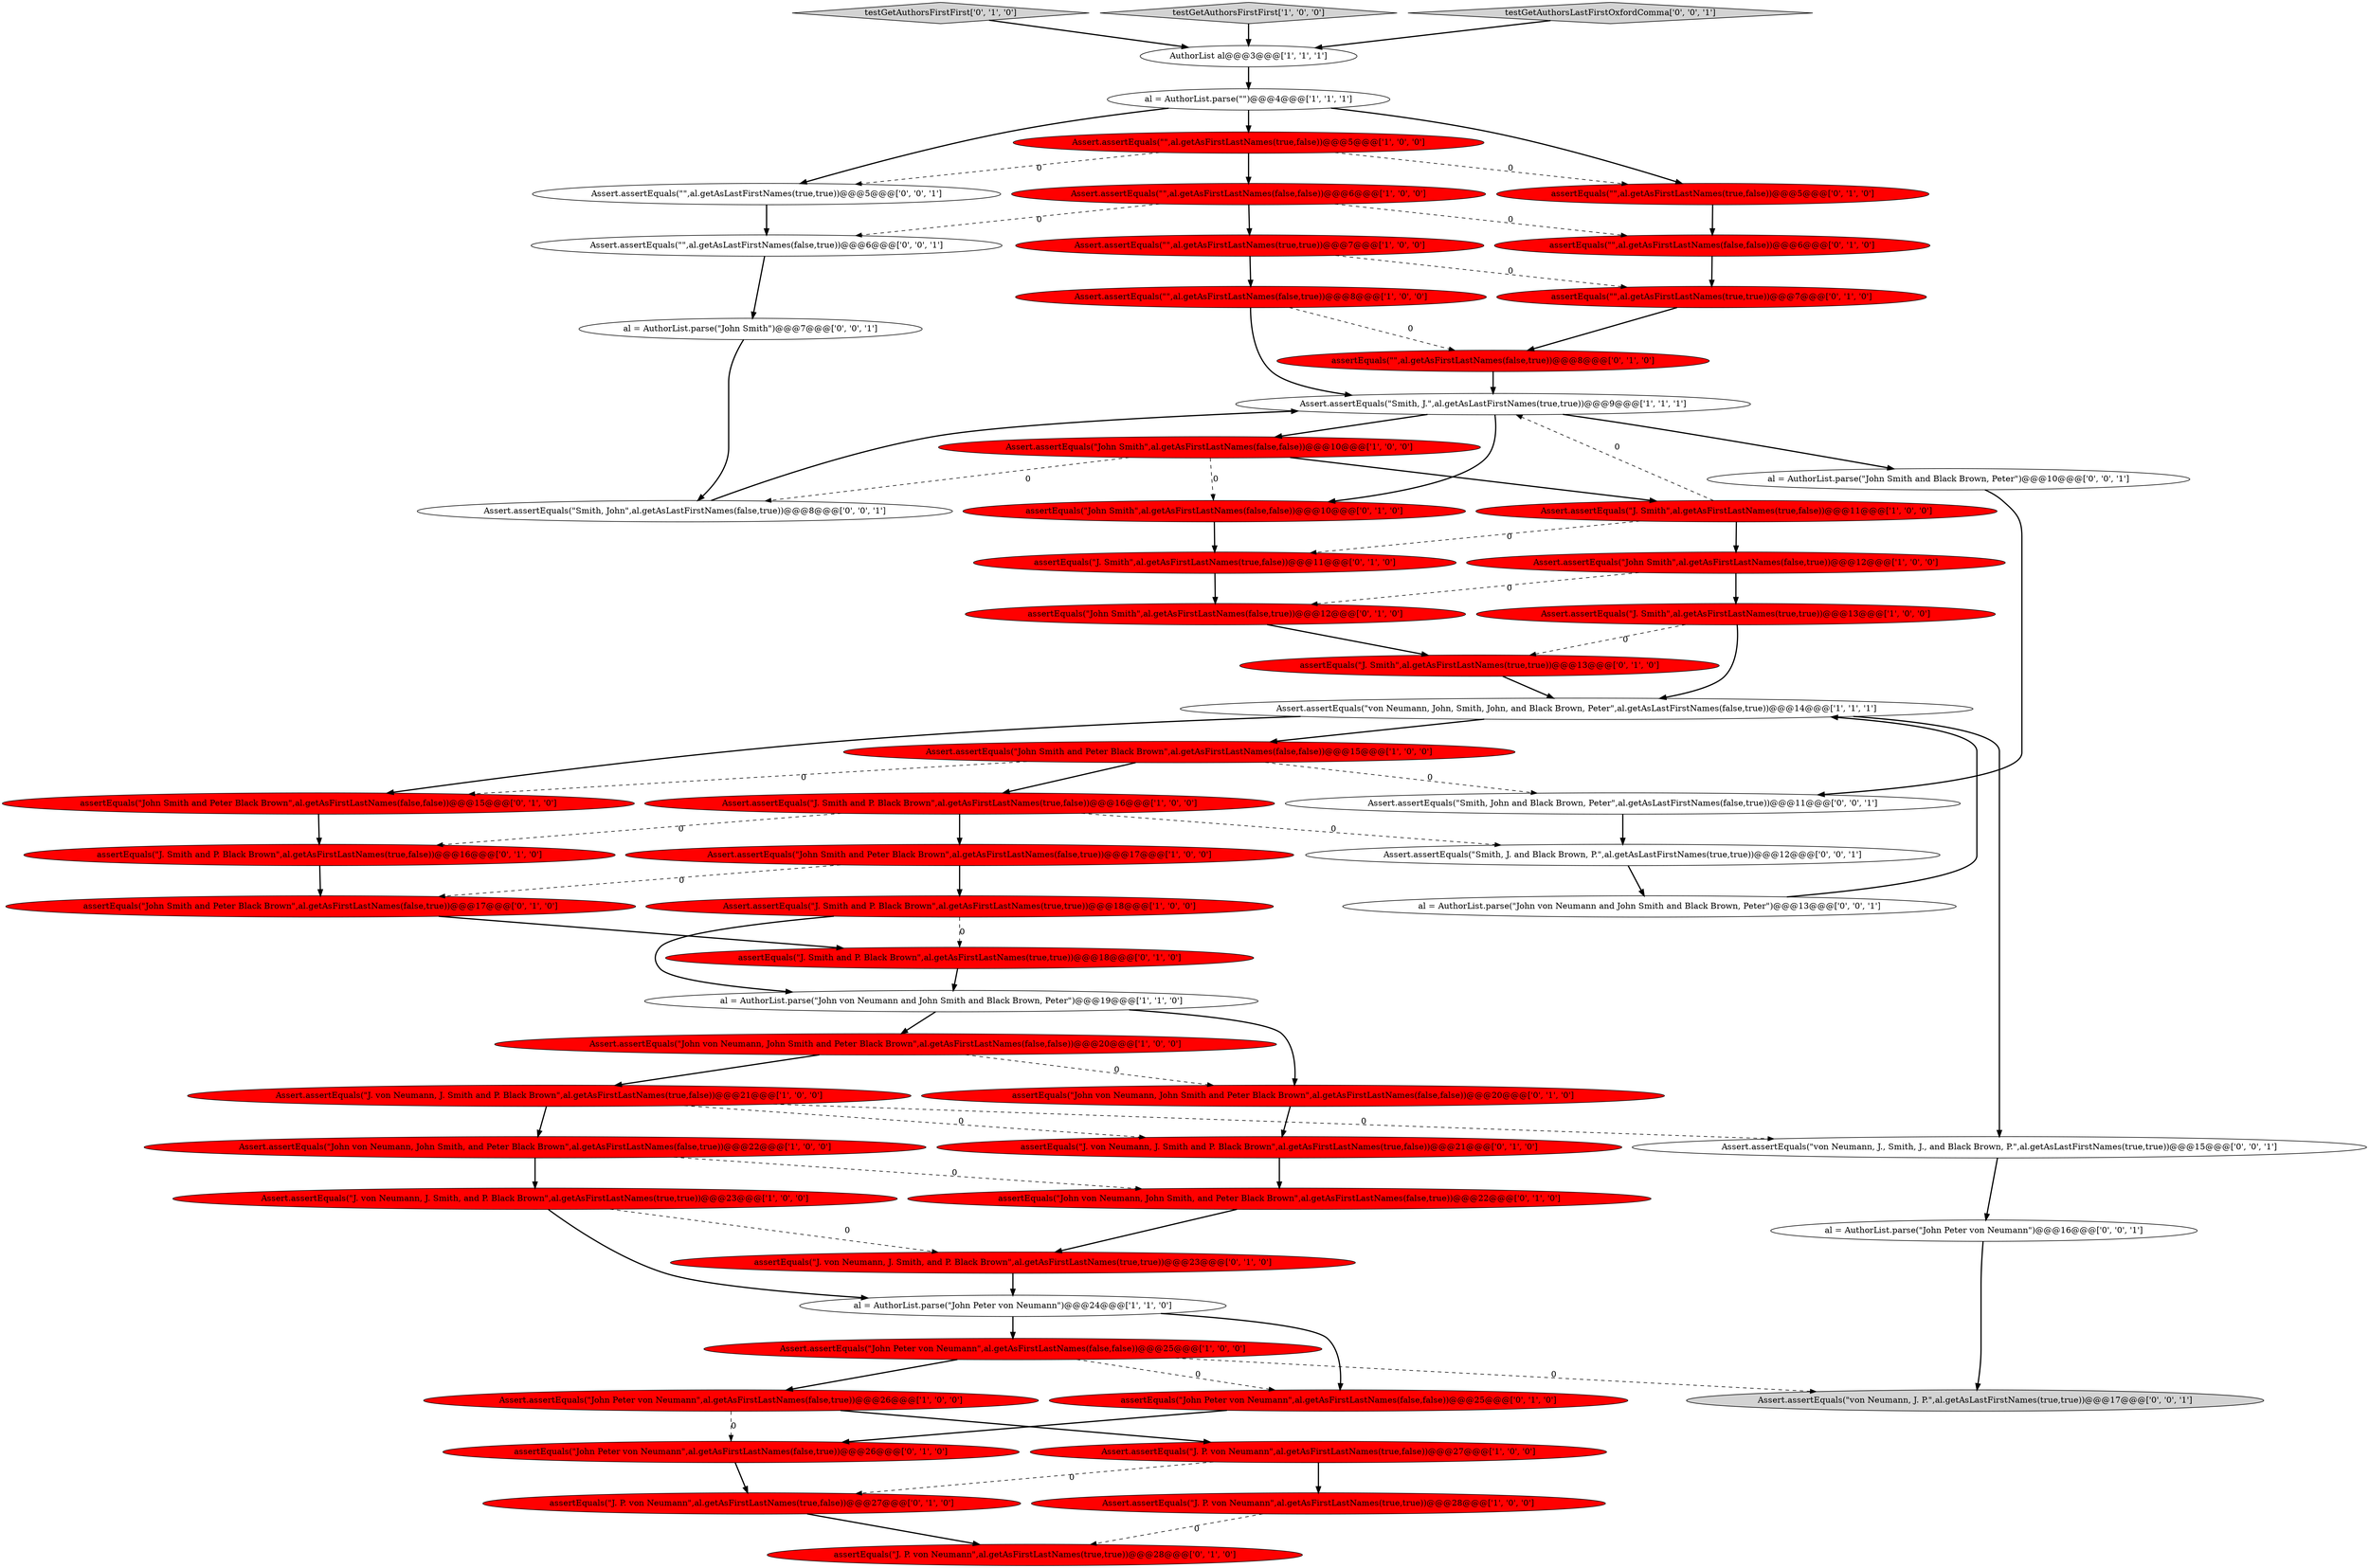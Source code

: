 digraph {
39 [style = filled, label = "assertEquals(\"\",al.getAsFirstLastNames(false,true))@@@8@@@['0', '1', '0']", fillcolor = red, shape = ellipse image = "AAA1AAABBB2BBB"];
6 [style = filled, label = "Assert.assertEquals(\"John Peter von Neumann\",al.getAsFirstLastNames(false,false))@@@25@@@['1', '0', '0']", fillcolor = red, shape = ellipse image = "AAA1AAABBB1BBB"];
13 [style = filled, label = "al = AuthorList.parse(\"\")@@@4@@@['1', '1', '1']", fillcolor = white, shape = ellipse image = "AAA0AAABBB1BBB"];
45 [style = filled, label = "assertEquals(\"John von Neumann, John Smith, and Peter Black Brown\",al.getAsFirstLastNames(false,true))@@@22@@@['0', '1', '0']", fillcolor = red, shape = ellipse image = "AAA1AAABBB2BBB"];
30 [style = filled, label = "assertEquals(\"John Peter von Neumann\",al.getAsFirstLastNames(false,false))@@@25@@@['0', '1', '0']", fillcolor = red, shape = ellipse image = "AAA1AAABBB2BBB"];
21 [style = filled, label = "Assert.assertEquals(\"\",al.getAsFirstLastNames(false,true))@@@8@@@['1', '0', '0']", fillcolor = red, shape = ellipse image = "AAA1AAABBB1BBB"];
37 [style = filled, label = "assertEquals(\"J. Smith\",al.getAsFirstLastNames(true,true))@@@13@@@['0', '1', '0']", fillcolor = red, shape = ellipse image = "AAA1AAABBB2BBB"];
10 [style = filled, label = "Assert.assertEquals(\"J. Smith\",al.getAsFirstLastNames(true,true))@@@13@@@['1', '0', '0']", fillcolor = red, shape = ellipse image = "AAA1AAABBB1BBB"];
11 [style = filled, label = "Assert.assertEquals(\"John von Neumann, John Smith, and Peter Black Brown\",al.getAsFirstLastNames(false,true))@@@22@@@['1', '0', '0']", fillcolor = red, shape = ellipse image = "AAA1AAABBB1BBB"];
4 [style = filled, label = "Assert.assertEquals(\"John Smith and Peter Black Brown\",al.getAsFirstLastNames(false,false))@@@15@@@['1', '0', '0']", fillcolor = red, shape = ellipse image = "AAA1AAABBB1BBB"];
35 [style = filled, label = "assertEquals(\"John Smith and Peter Black Brown\",al.getAsFirstLastNames(false,false))@@@15@@@['0', '1', '0']", fillcolor = red, shape = ellipse image = "AAA1AAABBB2BBB"];
41 [style = filled, label = "assertEquals(\"John von Neumann, John Smith and Peter Black Brown\",al.getAsFirstLastNames(false,false))@@@20@@@['0', '1', '0']", fillcolor = red, shape = ellipse image = "AAA1AAABBB2BBB"];
1 [style = filled, label = "Assert.assertEquals(\"J. Smith and P. Black Brown\",al.getAsFirstLastNames(true,false))@@@16@@@['1', '0', '0']", fillcolor = red, shape = ellipse image = "AAA1AAABBB1BBB"];
9 [style = filled, label = "Assert.assertEquals(\"J. von Neumann, J. Smith and P. Black Brown\",al.getAsFirstLastNames(true,false))@@@21@@@['1', '0', '0']", fillcolor = red, shape = ellipse image = "AAA1AAABBB1BBB"];
33 [style = filled, label = "assertEquals(\"John Smith and Peter Black Brown\",al.getAsFirstLastNames(false,true))@@@17@@@['0', '1', '0']", fillcolor = red, shape = ellipse image = "AAA1AAABBB2BBB"];
43 [style = filled, label = "assertEquals(\"J. Smith\",al.getAsFirstLastNames(true,false))@@@11@@@['0', '1', '0']", fillcolor = red, shape = ellipse image = "AAA1AAABBB2BBB"];
5 [style = filled, label = "Assert.assertEquals(\"J. Smith and P. Black Brown\",al.getAsFirstLastNames(true,true))@@@18@@@['1', '0', '0']", fillcolor = red, shape = ellipse image = "AAA1AAABBB1BBB"];
26 [style = filled, label = "AuthorList al@@@3@@@['1', '1', '1']", fillcolor = white, shape = ellipse image = "AAA0AAABBB1BBB"];
46 [style = filled, label = "assertEquals(\"J. P. von Neumann\",al.getAsFirstLastNames(true,true))@@@28@@@['0', '1', '0']", fillcolor = red, shape = ellipse image = "AAA1AAABBB2BBB"];
51 [style = filled, label = "al = AuthorList.parse(\"John Peter von Neumann\")@@@16@@@['0', '0', '1']", fillcolor = white, shape = ellipse image = "AAA0AAABBB3BBB"];
47 [style = filled, label = "assertEquals(\"\",al.getAsFirstLastNames(true,true))@@@7@@@['0', '1', '0']", fillcolor = red, shape = ellipse image = "AAA1AAABBB2BBB"];
31 [style = filled, label = "testGetAuthorsFirstFirst['0', '1', '0']", fillcolor = lightgray, shape = diamond image = "AAA0AAABBB2BBB"];
32 [style = filled, label = "assertEquals(\"John Smith\",al.getAsFirstLastNames(false,false))@@@10@@@['0', '1', '0']", fillcolor = red, shape = ellipse image = "AAA1AAABBB2BBB"];
0 [style = filled, label = "Assert.assertEquals(\"\",al.getAsFirstLastNames(true,false))@@@5@@@['1', '0', '0']", fillcolor = red, shape = ellipse image = "AAA1AAABBB1BBB"];
22 [style = filled, label = "Assert.assertEquals(\"\",al.getAsFirstLastNames(true,true))@@@7@@@['1', '0', '0']", fillcolor = red, shape = ellipse image = "AAA1AAABBB1BBB"];
50 [style = filled, label = "Assert.assertEquals(\"von Neumann, J., Smith, J., and Black Brown, P.\",al.getAsLastFirstNames(true,true))@@@15@@@['0', '0', '1']", fillcolor = white, shape = ellipse image = "AAA0AAABBB3BBB"];
42 [style = filled, label = "assertEquals(\"J. Smith and P. Black Brown\",al.getAsFirstLastNames(true,false))@@@16@@@['0', '1', '0']", fillcolor = red, shape = ellipse image = "AAA1AAABBB2BBB"];
55 [style = filled, label = "al = AuthorList.parse(\"John Smith\")@@@7@@@['0', '0', '1']", fillcolor = white, shape = ellipse image = "AAA0AAABBB3BBB"];
34 [style = filled, label = "assertEquals(\"J. von Neumann, J. Smith, and P. Black Brown\",al.getAsFirstLastNames(true,true))@@@23@@@['0', '1', '0']", fillcolor = red, shape = ellipse image = "AAA1AAABBB2BBB"];
48 [style = filled, label = "Assert.assertEquals(\"Smith, John and Black Brown, Peter\",al.getAsLastFirstNames(false,true))@@@11@@@['0', '0', '1']", fillcolor = white, shape = ellipse image = "AAA0AAABBB3BBB"];
15 [style = filled, label = "Assert.assertEquals(\"John Peter von Neumann\",al.getAsFirstLastNames(false,true))@@@26@@@['1', '0', '0']", fillcolor = red, shape = ellipse image = "AAA1AAABBB1BBB"];
49 [style = filled, label = "al = AuthorList.parse(\"John Smith and Black Brown, Peter\")@@@10@@@['0', '0', '1']", fillcolor = white, shape = ellipse image = "AAA0AAABBB3BBB"];
58 [style = filled, label = "Assert.assertEquals(\"Smith, John\",al.getAsLastFirstNames(false,true))@@@8@@@['0', '0', '1']", fillcolor = white, shape = ellipse image = "AAA0AAABBB3BBB"];
54 [style = filled, label = "al = AuthorList.parse(\"John von Neumann and John Smith and Black Brown, Peter\")@@@13@@@['0', '0', '1']", fillcolor = white, shape = ellipse image = "AAA0AAABBB3BBB"];
56 [style = filled, label = "Assert.assertEquals(\"\",al.getAsLastFirstNames(true,true))@@@5@@@['0', '0', '1']", fillcolor = white, shape = ellipse image = "AAA0AAABBB3BBB"];
36 [style = filled, label = "assertEquals(\"J. von Neumann, J. Smith and P. Black Brown\",al.getAsFirstLastNames(true,false))@@@21@@@['0', '1', '0']", fillcolor = red, shape = ellipse image = "AAA1AAABBB2BBB"];
27 [style = filled, label = "assertEquals(\"\",al.getAsFirstLastNames(false,false))@@@6@@@['0', '1', '0']", fillcolor = red, shape = ellipse image = "AAA1AAABBB2BBB"];
40 [style = filled, label = "assertEquals(\"John Peter von Neumann\",al.getAsFirstLastNames(false,true))@@@26@@@['0', '1', '0']", fillcolor = red, shape = ellipse image = "AAA1AAABBB2BBB"];
19 [style = filled, label = "Assert.assertEquals(\"von Neumann, John, Smith, John, and Black Brown, Peter\",al.getAsLastFirstNames(false,true))@@@14@@@['1', '1', '1']", fillcolor = white, shape = ellipse image = "AAA0AAABBB1BBB"];
16 [style = filled, label = "al = AuthorList.parse(\"John von Neumann and John Smith and Black Brown, Peter\")@@@19@@@['1', '1', '0']", fillcolor = white, shape = ellipse image = "AAA0AAABBB1BBB"];
18 [style = filled, label = "Assert.assertEquals(\"J. P. von Neumann\",al.getAsFirstLastNames(true,true))@@@28@@@['1', '0', '0']", fillcolor = red, shape = ellipse image = "AAA1AAABBB1BBB"];
52 [style = filled, label = "Assert.assertEquals(\"von Neumann, J. P.\",al.getAsLastFirstNames(true,true))@@@17@@@['0', '0', '1']", fillcolor = lightgray, shape = ellipse image = "AAA0AAABBB3BBB"];
7 [style = filled, label = "Assert.assertEquals(\"John Smith\",al.getAsFirstLastNames(false,true))@@@12@@@['1', '0', '0']", fillcolor = red, shape = ellipse image = "AAA1AAABBB1BBB"];
24 [style = filled, label = "al = AuthorList.parse(\"John Peter von Neumann\")@@@24@@@['1', '1', '0']", fillcolor = white, shape = ellipse image = "AAA0AAABBB1BBB"];
12 [style = filled, label = "Assert.assertEquals(\"\",al.getAsFirstLastNames(false,false))@@@6@@@['1', '0', '0']", fillcolor = red, shape = ellipse image = "AAA1AAABBB1BBB"];
20 [style = filled, label = "Assert.assertEquals(\"John Smith and Peter Black Brown\",al.getAsFirstLastNames(false,true))@@@17@@@['1', '0', '0']", fillcolor = red, shape = ellipse image = "AAA1AAABBB1BBB"];
25 [style = filled, label = "Assert.assertEquals(\"J. P. von Neumann\",al.getAsFirstLastNames(true,false))@@@27@@@['1', '0', '0']", fillcolor = red, shape = ellipse image = "AAA1AAABBB1BBB"];
28 [style = filled, label = "assertEquals(\"\",al.getAsFirstLastNames(true,false))@@@5@@@['0', '1', '0']", fillcolor = red, shape = ellipse image = "AAA1AAABBB2BBB"];
44 [style = filled, label = "assertEquals(\"J. P. von Neumann\",al.getAsFirstLastNames(true,false))@@@27@@@['0', '1', '0']", fillcolor = red, shape = ellipse image = "AAA1AAABBB2BBB"];
23 [style = filled, label = "Assert.assertEquals(\"J. von Neumann, J. Smith, and P. Black Brown\",al.getAsFirstLastNames(true,true))@@@23@@@['1', '0', '0']", fillcolor = red, shape = ellipse image = "AAA1AAABBB1BBB"];
29 [style = filled, label = "assertEquals(\"John Smith\",al.getAsFirstLastNames(false,true))@@@12@@@['0', '1', '0']", fillcolor = red, shape = ellipse image = "AAA1AAABBB2BBB"];
8 [style = filled, label = "Assert.assertEquals(\"J. Smith\",al.getAsFirstLastNames(true,false))@@@11@@@['1', '0', '0']", fillcolor = red, shape = ellipse image = "AAA1AAABBB1BBB"];
14 [style = filled, label = "Assert.assertEquals(\"John Smith\",al.getAsFirstLastNames(false,false))@@@10@@@['1', '0', '0']", fillcolor = red, shape = ellipse image = "AAA1AAABBB1BBB"];
53 [style = filled, label = "Assert.assertEquals(\"\",al.getAsLastFirstNames(false,true))@@@6@@@['0', '0', '1']", fillcolor = white, shape = ellipse image = "AAA0AAABBB3BBB"];
3 [style = filled, label = "testGetAuthorsFirstFirst['1', '0', '0']", fillcolor = lightgray, shape = diamond image = "AAA0AAABBB1BBB"];
38 [style = filled, label = "assertEquals(\"J. Smith and P. Black Brown\",al.getAsFirstLastNames(true,true))@@@18@@@['0', '1', '0']", fillcolor = red, shape = ellipse image = "AAA1AAABBB2BBB"];
59 [style = filled, label = "Assert.assertEquals(\"Smith, J. and Black Brown, P.\",al.getAsLastFirstNames(true,true))@@@12@@@['0', '0', '1']", fillcolor = white, shape = ellipse image = "AAA0AAABBB3BBB"];
57 [style = filled, label = "testGetAuthorsLastFirstOxfordComma['0', '0', '1']", fillcolor = lightgray, shape = diamond image = "AAA0AAABBB3BBB"];
17 [style = filled, label = "Assert.assertEquals(\"Smith, J.\",al.getAsLastFirstNames(true,true))@@@9@@@['1', '1', '1']", fillcolor = white, shape = ellipse image = "AAA0AAABBB1BBB"];
2 [style = filled, label = "Assert.assertEquals(\"John von Neumann, John Smith and Peter Black Brown\",al.getAsFirstLastNames(false,false))@@@20@@@['1', '0', '0']", fillcolor = red, shape = ellipse image = "AAA1AAABBB1BBB"];
9->36 [style = dashed, label="0"];
1->42 [style = dashed, label="0"];
9->11 [style = bold, label=""];
15->25 [style = bold, label=""];
10->19 [style = bold, label=""];
1->20 [style = bold, label=""];
49->48 [style = bold, label=""];
18->46 [style = dashed, label="0"];
15->40 [style = dashed, label="0"];
54->19 [style = bold, label=""];
24->30 [style = bold, label=""];
1->59 [style = dashed, label="0"];
16->41 [style = bold, label=""];
58->17 [style = bold, label=""];
44->46 [style = bold, label=""];
34->24 [style = bold, label=""];
17->14 [style = bold, label=""];
14->58 [style = dashed, label="0"];
9->50 [style = dashed, label="0"];
30->40 [style = bold, label=""];
43->29 [style = bold, label=""];
2->41 [style = dashed, label="0"];
56->53 [style = bold, label=""];
12->22 [style = bold, label=""];
59->54 [style = bold, label=""];
23->34 [style = dashed, label="0"];
2->9 [style = bold, label=""];
47->39 [style = bold, label=""];
0->28 [style = dashed, label="0"];
26->13 [style = bold, label=""];
8->43 [style = dashed, label="0"];
12->27 [style = dashed, label="0"];
5->38 [style = dashed, label="0"];
14->8 [style = bold, label=""];
20->33 [style = dashed, label="0"];
27->47 [style = bold, label=""];
4->35 [style = dashed, label="0"];
13->0 [style = bold, label=""];
0->56 [style = dashed, label="0"];
35->42 [style = bold, label=""];
0->12 [style = bold, label=""];
57->26 [style = bold, label=""];
38->16 [style = bold, label=""];
25->18 [style = bold, label=""];
3->26 [style = bold, label=""];
19->50 [style = bold, label=""];
29->37 [style = bold, label=""];
51->52 [style = bold, label=""];
6->15 [style = bold, label=""];
21->39 [style = dashed, label="0"];
12->53 [style = dashed, label="0"];
6->52 [style = dashed, label="0"];
5->16 [style = bold, label=""];
31->26 [style = bold, label=""];
41->36 [style = bold, label=""];
14->32 [style = dashed, label="0"];
17->49 [style = bold, label=""];
39->17 [style = bold, label=""];
19->35 [style = bold, label=""];
8->17 [style = dashed, label="0"];
4->1 [style = bold, label=""];
4->48 [style = dashed, label="0"];
25->44 [style = dashed, label="0"];
40->44 [style = bold, label=""];
53->55 [style = bold, label=""];
48->59 [style = bold, label=""];
22->47 [style = dashed, label="0"];
7->10 [style = bold, label=""];
22->21 [style = bold, label=""];
42->33 [style = bold, label=""];
17->32 [style = bold, label=""];
32->43 [style = bold, label=""];
16->2 [style = bold, label=""];
8->7 [style = bold, label=""];
20->5 [style = bold, label=""];
23->24 [style = bold, label=""];
13->56 [style = bold, label=""];
50->51 [style = bold, label=""];
10->37 [style = dashed, label="0"];
33->38 [style = bold, label=""];
6->30 [style = dashed, label="0"];
7->29 [style = dashed, label="0"];
19->4 [style = bold, label=""];
28->27 [style = bold, label=""];
37->19 [style = bold, label=""];
36->45 [style = bold, label=""];
24->6 [style = bold, label=""];
11->23 [style = bold, label=""];
21->17 [style = bold, label=""];
45->34 [style = bold, label=""];
55->58 [style = bold, label=""];
13->28 [style = bold, label=""];
11->45 [style = dashed, label="0"];
}
